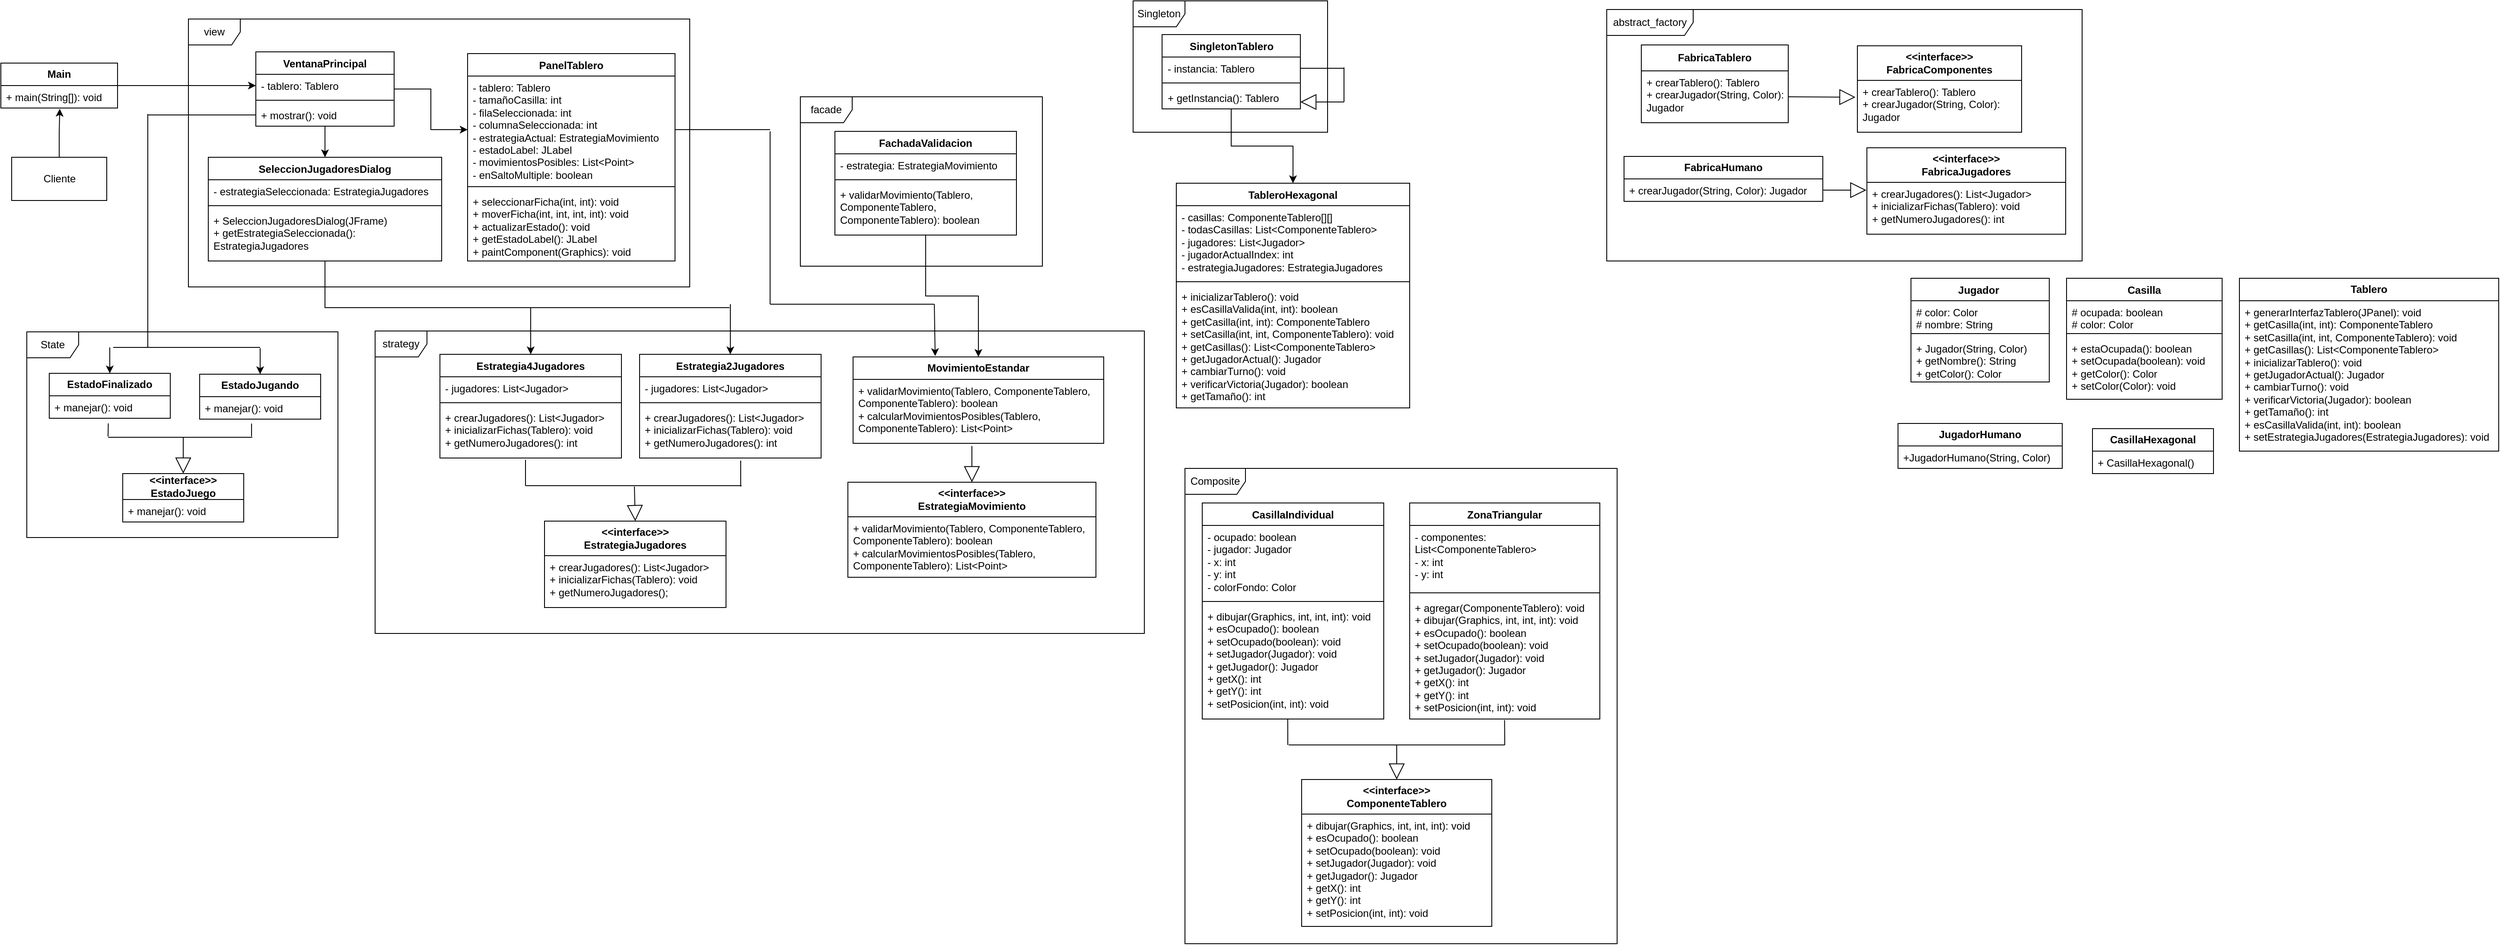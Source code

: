 <mxfile version="27.1.0">
  <diagram id="C5RBs43oDa-KdzZeNtuy" name="Page-1">
    <mxGraphModel dx="1921" dy="830" grid="1" gridSize="10" guides="1" tooltips="1" connect="1" arrows="1" fold="1" page="1" pageScale="1" pageWidth="827" pageHeight="1169" math="0" shadow="0">
      <root>
        <mxCell id="WIyWlLk6GJQsqaUBKTNV-0" />
        <mxCell id="WIyWlLk6GJQsqaUBKTNV-1" parent="WIyWlLk6GJQsqaUBKTNV-0" />
        <mxCell id="kfvMcEYBfHKcjL1v_Dra-204" style="edgeStyle=orthogonalEdgeStyle;rounded=0;orthogonalLoop=1;jettySize=auto;html=1;entryX=0.5;entryY=0;entryDx=0;entryDy=0;" edge="1" parent="WIyWlLk6GJQsqaUBKTNV-1" source="kfvMcEYBfHKcjL1v_Dra-0" target="kfvMcEYBfHKcjL1v_Dra-26">
          <mxGeometry relative="1" as="geometry" />
        </mxCell>
        <mxCell id="kfvMcEYBfHKcjL1v_Dra-0" value="SingletonTablero" style="swimlane;fontStyle=1;align=center;verticalAlign=top;childLayout=stackLayout;horizontal=1;startSize=26;horizontalStack=0;resizeParent=1;resizeParentMax=0;resizeLast=0;collapsible=1;marginBottom=0;whiteSpace=wrap;html=1;" vertex="1" parent="WIyWlLk6GJQsqaUBKTNV-1">
          <mxGeometry x="1373.5" y="58" width="160" height="86" as="geometry" />
        </mxCell>
        <mxCell id="kfvMcEYBfHKcjL1v_Dra-1" value="- instancia: Tablero" style="text;strokeColor=none;fillColor=none;align=left;verticalAlign=top;spacingLeft=4;spacingRight=4;overflow=hidden;rotatable=0;points=[[0,0.5],[1,0.5]];portConstraint=eastwest;whiteSpace=wrap;html=1;" vertex="1" parent="kfvMcEYBfHKcjL1v_Dra-0">
          <mxGeometry y="26" width="160" height="26" as="geometry" />
        </mxCell>
        <mxCell id="kfvMcEYBfHKcjL1v_Dra-2" value="" style="line;strokeWidth=1;fillColor=none;align=left;verticalAlign=middle;spacingTop=-1;spacingLeft=3;spacingRight=3;rotatable=0;labelPosition=right;points=[];portConstraint=eastwest;strokeColor=inherit;" vertex="1" parent="kfvMcEYBfHKcjL1v_Dra-0">
          <mxGeometry y="52" width="160" height="8" as="geometry" />
        </mxCell>
        <mxCell id="kfvMcEYBfHKcjL1v_Dra-3" value="+ getInstancia(): Tablero" style="text;strokeColor=none;fillColor=none;align=left;verticalAlign=top;spacingLeft=4;spacingRight=4;overflow=hidden;rotatable=0;points=[[0,0.5],[1,0.5]];portConstraint=eastwest;whiteSpace=wrap;html=1;" vertex="1" parent="kfvMcEYBfHKcjL1v_Dra-0">
          <mxGeometry y="60" width="160" height="26" as="geometry" />
        </mxCell>
        <mxCell id="kfvMcEYBfHKcjL1v_Dra-4" value="&lt;div&gt;&lt;b&gt;&amp;lt;&amp;lt;interface&amp;gt;&amp;gt;&lt;/b&gt;&lt;/div&gt;&lt;div&gt;&lt;b&gt;FabricaComponentes&lt;/b&gt;&lt;/div&gt;" style="swimlane;fontStyle=0;childLayout=stackLayout;horizontal=1;startSize=40;fillColor=none;horizontalStack=0;resizeParent=1;resizeParentMax=0;resizeLast=0;collapsible=1;marginBottom=0;whiteSpace=wrap;html=1;" vertex="1" parent="WIyWlLk6GJQsqaUBKTNV-1">
          <mxGeometry x="2178" y="71" width="190" height="100" as="geometry" />
        </mxCell>
        <mxCell id="kfvMcEYBfHKcjL1v_Dra-5" value="&lt;div&gt;+ crearTablero(): Tablero&lt;/div&gt;&lt;div&gt;+ crearJugador(String, Color): Jugador&lt;/div&gt;" style="text;strokeColor=none;fillColor=none;align=left;verticalAlign=top;spacingLeft=4;spacingRight=4;overflow=hidden;rotatable=0;points=[[0,0.5],[1,0.5]];portConstraint=eastwest;whiteSpace=wrap;html=1;" vertex="1" parent="kfvMcEYBfHKcjL1v_Dra-4">
          <mxGeometry y="40" width="190" height="60" as="geometry" />
        </mxCell>
        <mxCell id="kfvMcEYBfHKcjL1v_Dra-8" value="&lt;b&gt;FabricaTablero&lt;/b&gt;" style="swimlane;fontStyle=0;childLayout=stackLayout;horizontal=1;startSize=30;fillColor=none;horizontalStack=0;resizeParent=1;resizeParentMax=0;resizeLast=0;collapsible=1;marginBottom=0;whiteSpace=wrap;html=1;" vertex="1" parent="WIyWlLk6GJQsqaUBKTNV-1">
          <mxGeometry x="1928" y="70" width="170" height="90" as="geometry" />
        </mxCell>
        <mxCell id="kfvMcEYBfHKcjL1v_Dra-9" value="&lt;div&gt;+ crearTablero(): Tablero&lt;/div&gt;&lt;div&gt;+ crearJugador(String, Color): Jugador&lt;/div&gt;" style="text;strokeColor=none;fillColor=none;align=left;verticalAlign=top;spacingLeft=4;spacingRight=4;overflow=hidden;rotatable=0;points=[[0,0.5],[1,0.5]];portConstraint=eastwest;whiteSpace=wrap;html=1;" vertex="1" parent="kfvMcEYBfHKcjL1v_Dra-8">
          <mxGeometry y="30" width="170" height="60" as="geometry" />
        </mxCell>
        <mxCell id="kfvMcEYBfHKcjL1v_Dra-10" value="&lt;div&gt;&lt;b&gt;&amp;lt;&amp;lt;interface&amp;gt;&amp;gt;&lt;/b&gt;&lt;/div&gt;&lt;div&gt;&lt;b&gt;ComponenteTablero&lt;/b&gt;&lt;/div&gt;" style="swimlane;fontStyle=0;childLayout=stackLayout;horizontal=1;startSize=40;fillColor=none;horizontalStack=0;resizeParent=1;resizeParentMax=0;resizeLast=0;collapsible=1;marginBottom=0;whiteSpace=wrap;html=1;" vertex="1" parent="WIyWlLk6GJQsqaUBKTNV-1">
          <mxGeometry x="1535" y="920" width="220" height="170" as="geometry" />
        </mxCell>
        <mxCell id="kfvMcEYBfHKcjL1v_Dra-11" value="&lt;div&gt;+ dibujar(Graphics, int, int, int): void&lt;/div&gt;&lt;div&gt;+ esOcupado(): boolean&lt;/div&gt;&lt;div&gt;+ setOcupado(boolean): void&lt;/div&gt;&lt;div&gt;+ setJugador(Jugador): void&lt;/div&gt;&lt;div&gt;+ getJugador(): Jugador&lt;/div&gt;&lt;div&gt;+ getX(): int&lt;/div&gt;&lt;div&gt;+ getY(): int&lt;/div&gt;&lt;div&gt;+ setPosicion(int, int): void&lt;/div&gt;" style="text;strokeColor=none;fillColor=none;align=left;verticalAlign=top;spacingLeft=4;spacingRight=4;overflow=hidden;rotatable=0;points=[[0,0.5],[1,0.5]];portConstraint=eastwest;whiteSpace=wrap;html=1;" vertex="1" parent="kfvMcEYBfHKcjL1v_Dra-10">
          <mxGeometry y="40" width="220" height="130" as="geometry" />
        </mxCell>
        <mxCell id="kfvMcEYBfHKcjL1v_Dra-14" value="CasillaIndividual" style="swimlane;fontStyle=1;align=center;verticalAlign=top;childLayout=stackLayout;horizontal=1;startSize=26;horizontalStack=0;resizeParent=1;resizeParentMax=0;resizeLast=0;collapsible=1;marginBottom=0;whiteSpace=wrap;html=1;" vertex="1" parent="WIyWlLk6GJQsqaUBKTNV-1">
          <mxGeometry x="1420" y="600" width="210" height="250" as="geometry" />
        </mxCell>
        <mxCell id="kfvMcEYBfHKcjL1v_Dra-15" value="&lt;div&gt;- ocupado: boolean&lt;/div&gt;&lt;div&gt;- jugador: Jugador&lt;/div&gt;&lt;div&gt;- x: int&lt;/div&gt;&lt;div&gt;- y: int&lt;/div&gt;&lt;div&gt;- colorFondo: Color&lt;/div&gt;" style="text;strokeColor=none;fillColor=none;align=left;verticalAlign=top;spacingLeft=4;spacingRight=4;overflow=hidden;rotatable=0;points=[[0,0.5],[1,0.5]];portConstraint=eastwest;whiteSpace=wrap;html=1;" vertex="1" parent="kfvMcEYBfHKcjL1v_Dra-14">
          <mxGeometry y="26" width="210" height="84" as="geometry" />
        </mxCell>
        <mxCell id="kfvMcEYBfHKcjL1v_Dra-16" value="" style="line;strokeWidth=1;fillColor=none;align=left;verticalAlign=middle;spacingTop=-1;spacingLeft=3;spacingRight=3;rotatable=0;labelPosition=right;points=[];portConstraint=eastwest;strokeColor=inherit;" vertex="1" parent="kfvMcEYBfHKcjL1v_Dra-14">
          <mxGeometry y="110" width="210" height="8" as="geometry" />
        </mxCell>
        <mxCell id="kfvMcEYBfHKcjL1v_Dra-17" value="&lt;div&gt;+ dibujar(Graphics, int, int, int): void&lt;/div&gt;&lt;div&gt;+ esOcupado(): boolean&lt;/div&gt;&lt;div&gt;+ setOcupado(boolean): void&lt;/div&gt;&lt;div&gt;+ setJugador(Jugador): void&lt;/div&gt;&lt;div&gt;+ getJugador(): Jugador&lt;/div&gt;&lt;div&gt;+ getX(): int&lt;/div&gt;&lt;div&gt;+ getY(): int&lt;/div&gt;&lt;div&gt;+ setPosicion(int, int): void&lt;/div&gt;" style="text;strokeColor=none;fillColor=none;align=left;verticalAlign=top;spacingLeft=4;spacingRight=4;overflow=hidden;rotatable=0;points=[[0,0.5],[1,0.5]];portConstraint=eastwest;whiteSpace=wrap;html=1;" vertex="1" parent="kfvMcEYBfHKcjL1v_Dra-14">
          <mxGeometry y="118" width="210" height="132" as="geometry" />
        </mxCell>
        <mxCell id="kfvMcEYBfHKcjL1v_Dra-161" style="edgeStyle=orthogonalEdgeStyle;rounded=0;orthogonalLoop=1;jettySize=auto;html=1;entryX=0.5;entryY=0;entryDx=0;entryDy=0;" edge="1" parent="WIyWlLk6GJQsqaUBKTNV-1" source="kfvMcEYBfHKcjL1v_Dra-18" target="kfvMcEYBfHKcjL1v_Dra-22">
          <mxGeometry relative="1" as="geometry" />
        </mxCell>
        <mxCell id="kfvMcEYBfHKcjL1v_Dra-18" value="FachadaValidacion" style="swimlane;fontStyle=1;align=center;verticalAlign=top;childLayout=stackLayout;horizontal=1;startSize=26;horizontalStack=0;resizeParent=1;resizeParentMax=0;resizeLast=0;collapsible=1;marginBottom=0;whiteSpace=wrap;html=1;" vertex="1" parent="WIyWlLk6GJQsqaUBKTNV-1">
          <mxGeometry x="995" y="170" width="210" height="120" as="geometry" />
        </mxCell>
        <mxCell id="kfvMcEYBfHKcjL1v_Dra-19" value="- estrategia: EstrategiaMovimiento" style="text;strokeColor=none;fillColor=none;align=left;verticalAlign=top;spacingLeft=4;spacingRight=4;overflow=hidden;rotatable=0;points=[[0,0.5],[1,0.5]];portConstraint=eastwest;whiteSpace=wrap;html=1;" vertex="1" parent="kfvMcEYBfHKcjL1v_Dra-18">
          <mxGeometry y="26" width="210" height="26" as="geometry" />
        </mxCell>
        <mxCell id="kfvMcEYBfHKcjL1v_Dra-20" value="" style="line;strokeWidth=1;fillColor=none;align=left;verticalAlign=middle;spacingTop=-1;spacingLeft=3;spacingRight=3;rotatable=0;labelPosition=right;points=[];portConstraint=eastwest;strokeColor=inherit;" vertex="1" parent="kfvMcEYBfHKcjL1v_Dra-18">
          <mxGeometry y="52" width="210" height="8" as="geometry" />
        </mxCell>
        <mxCell id="kfvMcEYBfHKcjL1v_Dra-21" value="+ validarMovimiento(Tablero, ComponenteTablero, ComponenteTablero): boolean" style="text;strokeColor=none;fillColor=none;align=left;verticalAlign=top;spacingLeft=4;spacingRight=4;overflow=hidden;rotatable=0;points=[[0,0.5],[1,0.5]];portConstraint=eastwest;whiteSpace=wrap;html=1;" vertex="1" parent="kfvMcEYBfHKcjL1v_Dra-18">
          <mxGeometry y="60" width="210" height="60" as="geometry" />
        </mxCell>
        <mxCell id="kfvMcEYBfHKcjL1v_Dra-22" value="&lt;b&gt;MovimientoEstandar&lt;/b&gt;" style="swimlane;fontStyle=0;childLayout=stackLayout;horizontal=1;startSize=26;fillColor=none;horizontalStack=0;resizeParent=1;resizeParentMax=0;resizeLast=0;collapsible=1;marginBottom=0;whiteSpace=wrap;html=1;" vertex="1" parent="WIyWlLk6GJQsqaUBKTNV-1">
          <mxGeometry x="1016" y="431" width="290" height="100" as="geometry" />
        </mxCell>
        <mxCell id="kfvMcEYBfHKcjL1v_Dra-23" value="&lt;div&gt;+ validarMovimiento(Tablero, ComponenteTablero, ComponenteTablero): boolean&lt;/div&gt;&lt;div&gt;+ calcularMovimientosPosibles(Tablero, ComponenteTablero): List&amp;lt;Point&amp;gt;&lt;/div&gt;" style="text;strokeColor=none;fillColor=none;align=left;verticalAlign=top;spacingLeft=4;spacingRight=4;overflow=hidden;rotatable=0;points=[[0,0.5],[1,0.5]];portConstraint=eastwest;whiteSpace=wrap;html=1;" vertex="1" parent="kfvMcEYBfHKcjL1v_Dra-22">
          <mxGeometry y="26" width="290" height="74" as="geometry" />
        </mxCell>
        <mxCell id="kfvMcEYBfHKcjL1v_Dra-26" value="TableroHexagonal" style="swimlane;fontStyle=1;align=center;verticalAlign=top;childLayout=stackLayout;horizontal=1;startSize=26;horizontalStack=0;resizeParent=1;resizeParentMax=0;resizeLast=0;collapsible=1;marginBottom=0;whiteSpace=wrap;html=1;" vertex="1" parent="WIyWlLk6GJQsqaUBKTNV-1">
          <mxGeometry x="1390" y="230" width="270" height="260" as="geometry" />
        </mxCell>
        <mxCell id="kfvMcEYBfHKcjL1v_Dra-27" value="&lt;div&gt;- casillas: ComponenteTablero[][]&lt;/div&gt;&lt;div&gt;- todasCasillas: List&amp;lt;ComponenteTablero&amp;gt;&lt;/div&gt;&lt;div&gt;- jugadores: List&amp;lt;Jugador&amp;gt;&lt;/div&gt;&lt;div&gt;- jugadorActualIndex: int&lt;/div&gt;&lt;div&gt;- estrategiaJugadores: EstrategiaJugadores&lt;/div&gt;" style="text;strokeColor=none;fillColor=none;align=left;verticalAlign=top;spacingLeft=4;spacingRight=4;overflow=hidden;rotatable=0;points=[[0,0.5],[1,0.5]];portConstraint=eastwest;whiteSpace=wrap;html=1;" vertex="1" parent="kfvMcEYBfHKcjL1v_Dra-26">
          <mxGeometry y="26" width="270" height="84" as="geometry" />
        </mxCell>
        <mxCell id="kfvMcEYBfHKcjL1v_Dra-28" value="" style="line;strokeWidth=1;fillColor=none;align=left;verticalAlign=middle;spacingTop=-1;spacingLeft=3;spacingRight=3;rotatable=0;labelPosition=right;points=[];portConstraint=eastwest;strokeColor=inherit;" vertex="1" parent="kfvMcEYBfHKcjL1v_Dra-26">
          <mxGeometry y="110" width="270" height="8" as="geometry" />
        </mxCell>
        <mxCell id="kfvMcEYBfHKcjL1v_Dra-29" value="&lt;div&gt;+ inicializarTablero(): void&lt;/div&gt;&lt;div&gt;+ esCasillaValida(int, int): boolean&lt;/div&gt;&lt;div&gt;+ getCasilla(int, int): ComponenteTablero&lt;/div&gt;&lt;div&gt;+ setCasilla(int, int, ComponenteTablero): void&lt;/div&gt;&lt;div&gt;+ getCasillas(): List&amp;lt;ComponenteTablero&amp;gt;&lt;/div&gt;&lt;div&gt;+ getJugadorActual(): Jugador&lt;/div&gt;&lt;div&gt;+ cambiarTurno(): void&lt;/div&gt;&lt;div&gt;+ verificarVictoria(Jugador): boolean&lt;/div&gt;&lt;div&gt;+ getTamaño(): int&lt;/div&gt;" style="text;strokeColor=none;fillColor=none;align=left;verticalAlign=top;spacingLeft=4;spacingRight=4;overflow=hidden;rotatable=0;points=[[0,0.5],[1,0.5]];portConstraint=eastwest;whiteSpace=wrap;html=1;" vertex="1" parent="kfvMcEYBfHKcjL1v_Dra-26">
          <mxGeometry y="118" width="270" height="142" as="geometry" />
        </mxCell>
        <mxCell id="kfvMcEYBfHKcjL1v_Dra-34" value="PanelTablero" style="swimlane;fontStyle=1;align=center;verticalAlign=top;childLayout=stackLayout;horizontal=1;startSize=26;horizontalStack=0;resizeParent=1;resizeParentMax=0;resizeLast=0;collapsible=1;marginBottom=0;whiteSpace=wrap;html=1;" vertex="1" parent="WIyWlLk6GJQsqaUBKTNV-1">
          <mxGeometry x="570" y="80" width="240" height="240" as="geometry" />
        </mxCell>
        <mxCell id="kfvMcEYBfHKcjL1v_Dra-35" value="&lt;div&gt;- tablero: Tablero&lt;/div&gt;&lt;div&gt;- tamañoCasilla: int&lt;/div&gt;&lt;div&gt;- filaSeleccionada: int&lt;/div&gt;&lt;div&gt;- columnaSeleccionada: int&lt;/div&gt;&lt;div&gt;- estrategiaActual: EstrategiaMovimiento&lt;/div&gt;&lt;div&gt;- estadoLabel: JLabel&lt;/div&gt;&lt;div&gt;- movimientosPosibles: List&amp;lt;Point&amp;gt;&lt;/div&gt;&lt;div&gt;- enSaltoMultiple: boolean&lt;/div&gt;" style="text;strokeColor=none;fillColor=none;align=left;verticalAlign=top;spacingLeft=4;spacingRight=4;overflow=hidden;rotatable=0;points=[[0,0.5],[1,0.5]];portConstraint=eastwest;whiteSpace=wrap;html=1;" vertex="1" parent="kfvMcEYBfHKcjL1v_Dra-34">
          <mxGeometry y="26" width="240" height="124" as="geometry" />
        </mxCell>
        <mxCell id="kfvMcEYBfHKcjL1v_Dra-36" value="" style="line;strokeWidth=1;fillColor=none;align=left;verticalAlign=middle;spacingTop=-1;spacingLeft=3;spacingRight=3;rotatable=0;labelPosition=right;points=[];portConstraint=eastwest;strokeColor=inherit;" vertex="1" parent="kfvMcEYBfHKcjL1v_Dra-34">
          <mxGeometry y="150" width="240" height="8" as="geometry" />
        </mxCell>
        <mxCell id="kfvMcEYBfHKcjL1v_Dra-37" value="&lt;div&gt;+ seleccionarFicha(int, int): void&lt;/div&gt;&lt;div&gt;+ moverFicha(int, int, int, int): void&lt;/div&gt;&lt;div&gt;+ actualizarEstado(): void&lt;/div&gt;&lt;div&gt;+ getEstadoLabel(): JLabel&lt;/div&gt;&lt;div&gt;+ paintComponent(Graphics): void&lt;/div&gt;" style="text;strokeColor=none;fillColor=none;align=left;verticalAlign=top;spacingLeft=4;spacingRight=4;overflow=hidden;rotatable=0;points=[[0,0.5],[1,0.5]];portConstraint=eastwest;whiteSpace=wrap;html=1;" vertex="1" parent="kfvMcEYBfHKcjL1v_Dra-34">
          <mxGeometry y="158" width="240" height="82" as="geometry" />
        </mxCell>
        <mxCell id="kfvMcEYBfHKcjL1v_Dra-145" style="edgeStyle=orthogonalEdgeStyle;rounded=0;orthogonalLoop=1;jettySize=auto;html=1;entryX=0.5;entryY=0;entryDx=0;entryDy=0;" edge="1" parent="WIyWlLk6GJQsqaUBKTNV-1" source="kfvMcEYBfHKcjL1v_Dra-38" target="kfvMcEYBfHKcjL1v_Dra-120">
          <mxGeometry relative="1" as="geometry" />
        </mxCell>
        <mxCell id="kfvMcEYBfHKcjL1v_Dra-181" style="edgeStyle=orthogonalEdgeStyle;rounded=0;orthogonalLoop=1;jettySize=auto;html=1;" edge="1" parent="WIyWlLk6GJQsqaUBKTNV-1" source="kfvMcEYBfHKcjL1v_Dra-38" target="kfvMcEYBfHKcjL1v_Dra-35">
          <mxGeometry relative="1" as="geometry" />
        </mxCell>
        <mxCell id="kfvMcEYBfHKcjL1v_Dra-38" value="VentanaPrincipal" style="swimlane;fontStyle=1;align=center;verticalAlign=top;childLayout=stackLayout;horizontal=1;startSize=26;horizontalStack=0;resizeParent=1;resizeParentMax=0;resizeLast=0;collapsible=1;marginBottom=0;whiteSpace=wrap;html=1;" vertex="1" parent="WIyWlLk6GJQsqaUBKTNV-1">
          <mxGeometry x="325" y="78" width="160" height="86" as="geometry" />
        </mxCell>
        <mxCell id="kfvMcEYBfHKcjL1v_Dra-39" value="- tablero: Tablero" style="text;strokeColor=none;fillColor=none;align=left;verticalAlign=top;spacingLeft=4;spacingRight=4;overflow=hidden;rotatable=0;points=[[0,0.5],[1,0.5]];portConstraint=eastwest;whiteSpace=wrap;html=1;" vertex="1" parent="kfvMcEYBfHKcjL1v_Dra-38">
          <mxGeometry y="26" width="160" height="26" as="geometry" />
        </mxCell>
        <mxCell id="kfvMcEYBfHKcjL1v_Dra-40" value="" style="line;strokeWidth=1;fillColor=none;align=left;verticalAlign=middle;spacingTop=-1;spacingLeft=3;spacingRight=3;rotatable=0;labelPosition=right;points=[];portConstraint=eastwest;strokeColor=inherit;" vertex="1" parent="kfvMcEYBfHKcjL1v_Dra-38">
          <mxGeometry y="52" width="160" height="8" as="geometry" />
        </mxCell>
        <mxCell id="kfvMcEYBfHKcjL1v_Dra-41" value="+ mostrar(): void" style="text;strokeColor=none;fillColor=none;align=left;verticalAlign=top;spacingLeft=4;spacingRight=4;overflow=hidden;rotatable=0;points=[[0,0.5],[1,0.5]];portConstraint=eastwest;whiteSpace=wrap;html=1;" vertex="1" parent="kfvMcEYBfHKcjL1v_Dra-38">
          <mxGeometry y="60" width="160" height="26" as="geometry" />
        </mxCell>
        <mxCell id="kfvMcEYBfHKcjL1v_Dra-42" value="Estrategia2Jugadores" style="swimlane;fontStyle=1;align=center;verticalAlign=top;childLayout=stackLayout;horizontal=1;startSize=26;horizontalStack=0;resizeParent=1;resizeParentMax=0;resizeLast=0;collapsible=1;marginBottom=0;whiteSpace=wrap;html=1;" vertex="1" parent="WIyWlLk6GJQsqaUBKTNV-1">
          <mxGeometry x="769" y="428" width="210" height="120" as="geometry" />
        </mxCell>
        <mxCell id="kfvMcEYBfHKcjL1v_Dra-43" value="- jugadores: List&amp;lt;Jugador&amp;gt;" style="text;strokeColor=none;fillColor=none;align=left;verticalAlign=top;spacingLeft=4;spacingRight=4;overflow=hidden;rotatable=0;points=[[0,0.5],[1,0.5]];portConstraint=eastwest;whiteSpace=wrap;html=1;" vertex="1" parent="kfvMcEYBfHKcjL1v_Dra-42">
          <mxGeometry y="26" width="210" height="26" as="geometry" />
        </mxCell>
        <mxCell id="kfvMcEYBfHKcjL1v_Dra-44" value="" style="line;strokeWidth=1;fillColor=none;align=left;verticalAlign=middle;spacingTop=-1;spacingLeft=3;spacingRight=3;rotatable=0;labelPosition=right;points=[];portConstraint=eastwest;strokeColor=inherit;" vertex="1" parent="kfvMcEYBfHKcjL1v_Dra-42">
          <mxGeometry y="52" width="210" height="8" as="geometry" />
        </mxCell>
        <mxCell id="kfvMcEYBfHKcjL1v_Dra-45" value="&lt;div&gt;+ crearJugadores(): List&amp;lt;Jugador&amp;gt;&lt;/div&gt;&lt;div&gt;+ inicializarFichas(Tablero): void&lt;/div&gt;&lt;div&gt;+ getNumeroJugadores(): int&lt;/div&gt;" style="text;strokeColor=none;fillColor=none;align=left;verticalAlign=top;spacingLeft=4;spacingRight=4;overflow=hidden;rotatable=0;points=[[0,0.5],[1,0.5]];portConstraint=eastwest;whiteSpace=wrap;html=1;" vertex="1" parent="kfvMcEYBfHKcjL1v_Dra-42">
          <mxGeometry y="60" width="210" height="60" as="geometry" />
        </mxCell>
        <mxCell id="kfvMcEYBfHKcjL1v_Dra-46" value="&lt;b&gt;EstadoJugando&lt;/b&gt;" style="swimlane;fontStyle=0;childLayout=stackLayout;horizontal=1;startSize=26;fillColor=none;horizontalStack=0;resizeParent=1;resizeParentMax=0;resizeLast=0;collapsible=1;marginBottom=0;whiteSpace=wrap;html=1;" vertex="1" parent="WIyWlLk6GJQsqaUBKTNV-1">
          <mxGeometry x="260" y="451" width="140" height="52" as="geometry" />
        </mxCell>
        <mxCell id="kfvMcEYBfHKcjL1v_Dra-47" value="+ manejar(): void" style="text;strokeColor=none;fillColor=none;align=left;verticalAlign=top;spacingLeft=4;spacingRight=4;overflow=hidden;rotatable=0;points=[[0,0.5],[1,0.5]];portConstraint=eastwest;whiteSpace=wrap;html=1;" vertex="1" parent="kfvMcEYBfHKcjL1v_Dra-46">
          <mxGeometry y="26" width="140" height="26" as="geometry" />
        </mxCell>
        <mxCell id="kfvMcEYBfHKcjL1v_Dra-144" style="edgeStyle=orthogonalEdgeStyle;rounded=0;orthogonalLoop=1;jettySize=auto;html=1;entryX=0;entryY=0.5;entryDx=0;entryDy=0;" edge="1" parent="WIyWlLk6GJQsqaUBKTNV-1" source="kfvMcEYBfHKcjL1v_Dra-50" target="kfvMcEYBfHKcjL1v_Dra-39">
          <mxGeometry relative="1" as="geometry" />
        </mxCell>
        <mxCell id="kfvMcEYBfHKcjL1v_Dra-50" value="&lt;b&gt;Main&lt;/b&gt;" style="swimlane;fontStyle=0;childLayout=stackLayout;horizontal=1;startSize=26;fillColor=none;horizontalStack=0;resizeParent=1;resizeParentMax=0;resizeLast=0;collapsible=1;marginBottom=0;whiteSpace=wrap;html=1;" vertex="1" parent="WIyWlLk6GJQsqaUBKTNV-1">
          <mxGeometry x="30" y="91" width="135" height="52" as="geometry" />
        </mxCell>
        <mxCell id="kfvMcEYBfHKcjL1v_Dra-51" value="+ main(String[]): void" style="text;strokeColor=none;fillColor=none;align=left;verticalAlign=top;spacingLeft=4;spacingRight=4;overflow=hidden;rotatable=0;points=[[0,0.5],[1,0.5]];portConstraint=eastwest;whiteSpace=wrap;html=1;" vertex="1" parent="kfvMcEYBfHKcjL1v_Dra-50">
          <mxGeometry y="26" width="135" height="26" as="geometry" />
        </mxCell>
        <mxCell id="kfvMcEYBfHKcjL1v_Dra-54" value="ZonaTriangular" style="swimlane;fontStyle=1;align=center;verticalAlign=top;childLayout=stackLayout;horizontal=1;startSize=26;horizontalStack=0;resizeParent=1;resizeParentMax=0;resizeLast=0;collapsible=1;marginBottom=0;whiteSpace=wrap;html=1;" vertex="1" parent="WIyWlLk6GJQsqaUBKTNV-1">
          <mxGeometry x="1660" y="600" width="220" height="250" as="geometry" />
        </mxCell>
        <mxCell id="kfvMcEYBfHKcjL1v_Dra-55" value="&lt;div&gt;- componentes: List&amp;lt;ComponenteTablero&amp;gt;&lt;/div&gt;&lt;div&gt;- x: int&lt;/div&gt;&lt;div&gt;- y: int&lt;/div&gt;" style="text;strokeColor=none;fillColor=none;align=left;verticalAlign=top;spacingLeft=4;spacingRight=4;overflow=hidden;rotatable=0;points=[[0,0.5],[1,0.5]];portConstraint=eastwest;whiteSpace=wrap;html=1;" vertex="1" parent="kfvMcEYBfHKcjL1v_Dra-54">
          <mxGeometry y="26" width="220" height="74" as="geometry" />
        </mxCell>
        <mxCell id="kfvMcEYBfHKcjL1v_Dra-56" value="" style="line;strokeWidth=1;fillColor=none;align=left;verticalAlign=middle;spacingTop=-1;spacingLeft=3;spacingRight=3;rotatable=0;labelPosition=right;points=[];portConstraint=eastwest;strokeColor=inherit;" vertex="1" parent="kfvMcEYBfHKcjL1v_Dra-54">
          <mxGeometry y="100" width="220" height="8" as="geometry" />
        </mxCell>
        <mxCell id="kfvMcEYBfHKcjL1v_Dra-57" value="&lt;div&gt;+ agregar(ComponenteTablero): void&lt;/div&gt;&lt;div&gt;+ dibujar(Graphics, int, int, int): void&lt;/div&gt;&lt;div&gt;+ esOcupado(): boolean&lt;/div&gt;&lt;div&gt;+ setOcupado(boolean): void&lt;/div&gt;&lt;div&gt;+ setJugador(Jugador): void&lt;/div&gt;&lt;div&gt;+ getJugador(): Jugador&lt;/div&gt;&lt;div&gt;+ getX(): int&lt;/div&gt;&lt;div&gt;+ getY(): int&lt;/div&gt;&lt;div&gt;+ setPosicion(int, int): void&lt;/div&gt;" style="text;strokeColor=none;fillColor=none;align=left;verticalAlign=top;spacingLeft=4;spacingRight=4;overflow=hidden;rotatable=0;points=[[0,0.5],[1,0.5]];portConstraint=eastwest;whiteSpace=wrap;html=1;" vertex="1" parent="kfvMcEYBfHKcjL1v_Dra-54">
          <mxGeometry y="108" width="220" height="142" as="geometry" />
        </mxCell>
        <mxCell id="kfvMcEYBfHKcjL1v_Dra-58" value="&lt;b&gt;JugadorHumano&lt;/b&gt;" style="swimlane;fontStyle=0;childLayout=stackLayout;horizontal=1;startSize=26;fillColor=none;horizontalStack=0;resizeParent=1;resizeParentMax=0;resizeLast=0;collapsible=1;marginBottom=0;whiteSpace=wrap;html=1;" vertex="1" parent="WIyWlLk6GJQsqaUBKTNV-1">
          <mxGeometry x="2225" y="508" width="190" height="52" as="geometry" />
        </mxCell>
        <mxCell id="kfvMcEYBfHKcjL1v_Dra-59" value="+JugadorHumano(String, Color)" style="text;strokeColor=none;fillColor=none;align=left;verticalAlign=top;spacingLeft=4;spacingRight=4;overflow=hidden;rotatable=0;points=[[0,0.5],[1,0.5]];portConstraint=eastwest;whiteSpace=wrap;html=1;" vertex="1" parent="kfvMcEYBfHKcjL1v_Dra-58">
          <mxGeometry y="26" width="190" height="26" as="geometry" />
        </mxCell>
        <mxCell id="kfvMcEYBfHKcjL1v_Dra-62" value="&lt;b&gt;Tablero&lt;/b&gt;" style="swimlane;fontStyle=0;childLayout=stackLayout;horizontal=1;startSize=26;fillColor=none;horizontalStack=0;resizeParent=1;resizeParentMax=0;resizeLast=0;collapsible=1;marginBottom=0;whiteSpace=wrap;html=1;" vertex="1" parent="WIyWlLk6GJQsqaUBKTNV-1">
          <mxGeometry x="2620" y="340" width="300" height="200" as="geometry" />
        </mxCell>
        <mxCell id="kfvMcEYBfHKcjL1v_Dra-63" value="&lt;div&gt;+ generarInterfazTablero(JPanel): void&lt;/div&gt;&lt;div&gt;+ getCasilla(int, int): ComponenteTablero&lt;/div&gt;&lt;div&gt;+ setCasilla(int, int, ComponenteTablero): void&lt;/div&gt;&lt;div&gt;+ getCasillas(): List&amp;lt;ComponenteTablero&amp;gt;&lt;/div&gt;&lt;div&gt;+ inicializarTablero(): void&lt;/div&gt;&lt;div&gt;+ getJugadorActual(): Jugador&lt;/div&gt;&lt;div&gt;+ cambiarTurno(): void&lt;/div&gt;&lt;div&gt;+ verificarVictoria(Jugador): boolean&lt;/div&gt;&lt;div&gt;+ getTamaño(): int&lt;/div&gt;&lt;div&gt;+ esCasillaValida(int, int): boolean&lt;/div&gt;&lt;div&gt;+ setEstrategiaJugadores(EstrategiaJugadores): void&lt;/div&gt;" style="text;strokeColor=none;fillColor=none;align=left;verticalAlign=top;spacingLeft=4;spacingRight=4;overflow=hidden;rotatable=0;points=[[0,0.5],[1,0.5]];portConstraint=eastwest;whiteSpace=wrap;html=1;" vertex="1" parent="kfvMcEYBfHKcjL1v_Dra-62">
          <mxGeometry y="26" width="300" height="174" as="geometry" />
        </mxCell>
        <mxCell id="kfvMcEYBfHKcjL1v_Dra-66" value="&lt;div&gt;&lt;b&gt;&amp;lt;&amp;lt;interface&amp;gt;&amp;gt;&lt;/b&gt;&lt;/div&gt;&lt;div&gt;&lt;b&gt;FabricaJugadores&lt;/b&gt;&lt;/div&gt;" style="swimlane;fontStyle=0;childLayout=stackLayout;horizontal=1;startSize=40;fillColor=none;horizontalStack=0;resizeParent=1;resizeParentMax=0;resizeLast=0;collapsible=1;marginBottom=0;whiteSpace=wrap;html=1;" vertex="1" parent="WIyWlLk6GJQsqaUBKTNV-1">
          <mxGeometry x="2189" y="189" width="230" height="100" as="geometry" />
        </mxCell>
        <mxCell id="kfvMcEYBfHKcjL1v_Dra-67" value="&lt;div&gt;+ crearJugadores(): List&amp;lt;Jugador&amp;gt;&lt;/div&gt;&lt;div&gt;+ inicializarFichas(Tablero): void&lt;/div&gt;&lt;div&gt;+ getNumeroJugadores(): int&lt;/div&gt;" style="text;strokeColor=none;fillColor=none;align=left;verticalAlign=top;spacingLeft=4;spacingRight=4;overflow=hidden;rotatable=0;points=[[0,0.5],[1,0.5]];portConstraint=eastwest;whiteSpace=wrap;html=1;" vertex="1" parent="kfvMcEYBfHKcjL1v_Dra-66">
          <mxGeometry y="40" width="230" height="60" as="geometry" />
        </mxCell>
        <mxCell id="kfvMcEYBfHKcjL1v_Dra-70" value="&lt;b&gt;FabricaHumano&lt;/b&gt;" style="swimlane;fontStyle=0;childLayout=stackLayout;horizontal=1;startSize=26;fillColor=none;horizontalStack=0;resizeParent=1;resizeParentMax=0;resizeLast=0;collapsible=1;marginBottom=0;whiteSpace=wrap;html=1;" vertex="1" parent="WIyWlLk6GJQsqaUBKTNV-1">
          <mxGeometry x="1908" y="199" width="230" height="52" as="geometry" />
        </mxCell>
        <mxCell id="kfvMcEYBfHKcjL1v_Dra-71" value="+ crearJugador(String, Color): Jugador" style="text;strokeColor=none;fillColor=none;align=left;verticalAlign=top;spacingLeft=4;spacingRight=4;overflow=hidden;rotatable=0;points=[[0,0.5],[1,0.5]];portConstraint=eastwest;whiteSpace=wrap;html=1;" vertex="1" parent="kfvMcEYBfHKcjL1v_Dra-70">
          <mxGeometry y="26" width="230" height="26" as="geometry" />
        </mxCell>
        <mxCell id="kfvMcEYBfHKcjL1v_Dra-79" value="Jugador&amp;nbsp;" style="swimlane;fontStyle=1;align=center;verticalAlign=top;childLayout=stackLayout;horizontal=1;startSize=26;horizontalStack=0;resizeParent=1;resizeParentMax=0;resizeLast=0;collapsible=1;marginBottom=0;whiteSpace=wrap;html=1;" vertex="1" parent="WIyWlLk6GJQsqaUBKTNV-1">
          <mxGeometry x="2240" y="340" width="160" height="120" as="geometry" />
        </mxCell>
        <mxCell id="kfvMcEYBfHKcjL1v_Dra-80" value="&lt;div&gt;# color: Color&lt;/div&gt;&lt;div&gt;# nombre: String&lt;/div&gt;" style="text;strokeColor=none;fillColor=none;align=left;verticalAlign=top;spacingLeft=4;spacingRight=4;overflow=hidden;rotatable=0;points=[[0,0.5],[1,0.5]];portConstraint=eastwest;whiteSpace=wrap;html=1;" vertex="1" parent="kfvMcEYBfHKcjL1v_Dra-79">
          <mxGeometry y="26" width="160" height="34" as="geometry" />
        </mxCell>
        <mxCell id="kfvMcEYBfHKcjL1v_Dra-81" value="" style="line;strokeWidth=1;fillColor=none;align=left;verticalAlign=middle;spacingTop=-1;spacingLeft=3;spacingRight=3;rotatable=0;labelPosition=right;points=[];portConstraint=eastwest;strokeColor=inherit;" vertex="1" parent="kfvMcEYBfHKcjL1v_Dra-79">
          <mxGeometry y="60" width="160" height="8" as="geometry" />
        </mxCell>
        <mxCell id="kfvMcEYBfHKcjL1v_Dra-82" value="&lt;div&gt;+ Jugador(String, Color)&lt;/div&gt;&lt;div&gt;+ getNombre(): String&lt;/div&gt;&lt;div&gt;+ getColor(): Color&lt;/div&gt;" style="text;strokeColor=none;fillColor=none;align=left;verticalAlign=top;spacingLeft=4;spacingRight=4;overflow=hidden;rotatable=0;points=[[0,0.5],[1,0.5]];portConstraint=eastwest;whiteSpace=wrap;html=1;" vertex="1" parent="kfvMcEYBfHKcjL1v_Dra-79">
          <mxGeometry y="68" width="160" height="52" as="geometry" />
        </mxCell>
        <mxCell id="kfvMcEYBfHKcjL1v_Dra-83" value="Casilla" style="swimlane;fontStyle=1;align=center;verticalAlign=top;childLayout=stackLayout;horizontal=1;startSize=26;horizontalStack=0;resizeParent=1;resizeParentMax=0;resizeLast=0;collapsible=1;marginBottom=0;whiteSpace=wrap;html=1;" vertex="1" parent="WIyWlLk6GJQsqaUBKTNV-1">
          <mxGeometry x="2420" y="340" width="180" height="140" as="geometry" />
        </mxCell>
        <mxCell id="kfvMcEYBfHKcjL1v_Dra-84" value="&lt;div&gt;# ocupada: boolean&lt;/div&gt;&lt;div&gt;# color: Color&lt;/div&gt;" style="text;strokeColor=none;fillColor=none;align=left;verticalAlign=top;spacingLeft=4;spacingRight=4;overflow=hidden;rotatable=0;points=[[0,0.5],[1,0.5]];portConstraint=eastwest;whiteSpace=wrap;html=1;" vertex="1" parent="kfvMcEYBfHKcjL1v_Dra-83">
          <mxGeometry y="26" width="180" height="34" as="geometry" />
        </mxCell>
        <mxCell id="kfvMcEYBfHKcjL1v_Dra-85" value="" style="line;strokeWidth=1;fillColor=none;align=left;verticalAlign=middle;spacingTop=-1;spacingLeft=3;spacingRight=3;rotatable=0;labelPosition=right;points=[];portConstraint=eastwest;strokeColor=inherit;" vertex="1" parent="kfvMcEYBfHKcjL1v_Dra-83">
          <mxGeometry y="60" width="180" height="8" as="geometry" />
        </mxCell>
        <mxCell id="kfvMcEYBfHKcjL1v_Dra-86" value="&lt;div&gt;+ estaOcupada(): boolean&lt;/div&gt;&lt;div&gt;+ setOcupada(boolean): void&lt;/div&gt;&lt;div&gt;+ getColor(): Color&lt;/div&gt;&lt;div&gt;+ setColor(Color): void&lt;/div&gt;" style="text;strokeColor=none;fillColor=none;align=left;verticalAlign=top;spacingLeft=4;spacingRight=4;overflow=hidden;rotatable=0;points=[[0,0.5],[1,0.5]];portConstraint=eastwest;whiteSpace=wrap;html=1;" vertex="1" parent="kfvMcEYBfHKcjL1v_Dra-83">
          <mxGeometry y="68" width="180" height="72" as="geometry" />
        </mxCell>
        <mxCell id="kfvMcEYBfHKcjL1v_Dra-87" value="&lt;b&gt;CasillaHexagonal&lt;/b&gt;" style="swimlane;fontStyle=0;childLayout=stackLayout;horizontal=1;startSize=26;fillColor=none;horizontalStack=0;resizeParent=1;resizeParentMax=0;resizeLast=0;collapsible=1;marginBottom=0;whiteSpace=wrap;html=1;" vertex="1" parent="WIyWlLk6GJQsqaUBKTNV-1">
          <mxGeometry x="2450" y="514" width="140" height="52" as="geometry" />
        </mxCell>
        <mxCell id="kfvMcEYBfHKcjL1v_Dra-88" value="+ CasillaHexagonal()" style="text;strokeColor=none;fillColor=none;align=left;verticalAlign=top;spacingLeft=4;spacingRight=4;overflow=hidden;rotatable=0;points=[[0,0.5],[1,0.5]];portConstraint=eastwest;whiteSpace=wrap;html=1;" vertex="1" parent="kfvMcEYBfHKcjL1v_Dra-87">
          <mxGeometry y="26" width="140" height="26" as="geometry" />
        </mxCell>
        <mxCell id="kfvMcEYBfHKcjL1v_Dra-91" value="&lt;b&gt;EstadoFinalizado&lt;/b&gt;" style="swimlane;fontStyle=0;childLayout=stackLayout;horizontal=1;startSize=26;fillColor=none;horizontalStack=0;resizeParent=1;resizeParentMax=0;resizeLast=0;collapsible=1;marginBottom=0;whiteSpace=wrap;html=1;" vertex="1" parent="WIyWlLk6GJQsqaUBKTNV-1">
          <mxGeometry x="86" y="450" width="140" height="52" as="geometry" />
        </mxCell>
        <mxCell id="kfvMcEYBfHKcjL1v_Dra-92" value="+ manejar(): void" style="text;strokeColor=none;fillColor=none;align=left;verticalAlign=top;spacingLeft=4;spacingRight=4;overflow=hidden;rotatable=0;points=[[0,0.5],[1,0.5]];portConstraint=eastwest;whiteSpace=wrap;html=1;" vertex="1" parent="kfvMcEYBfHKcjL1v_Dra-91">
          <mxGeometry y="26" width="140" height="26" as="geometry" />
        </mxCell>
        <mxCell id="kfvMcEYBfHKcjL1v_Dra-95" value="&lt;div&gt;&lt;b&gt;&amp;lt;&amp;lt;interface&amp;gt;&amp;gt;&lt;/b&gt;&lt;/div&gt;&lt;div&gt;&lt;b&gt;EstadoJuego&lt;/b&gt;&lt;/div&gt;" style="swimlane;fontStyle=0;childLayout=stackLayout;horizontal=1;startSize=30;fillColor=none;horizontalStack=0;resizeParent=1;resizeParentMax=0;resizeLast=0;collapsible=1;marginBottom=0;whiteSpace=wrap;html=1;" vertex="1" parent="WIyWlLk6GJQsqaUBKTNV-1">
          <mxGeometry x="171" y="566" width="140" height="56" as="geometry" />
        </mxCell>
        <mxCell id="kfvMcEYBfHKcjL1v_Dra-96" value="+ manejar(): void" style="text;strokeColor=none;fillColor=none;align=left;verticalAlign=top;spacingLeft=4;spacingRight=4;overflow=hidden;rotatable=0;points=[[0,0.5],[1,0.5]];portConstraint=eastwest;whiteSpace=wrap;html=1;" vertex="1" parent="kfvMcEYBfHKcjL1v_Dra-95">
          <mxGeometry y="30" width="140" height="26" as="geometry" />
        </mxCell>
        <mxCell id="kfvMcEYBfHKcjL1v_Dra-103" value="Estrategia4Jugadores" style="swimlane;fontStyle=1;align=center;verticalAlign=top;childLayout=stackLayout;horizontal=1;startSize=26;horizontalStack=0;resizeParent=1;resizeParentMax=0;resizeLast=0;collapsible=1;marginBottom=0;whiteSpace=wrap;html=1;" vertex="1" parent="WIyWlLk6GJQsqaUBKTNV-1">
          <mxGeometry x="538" y="428" width="210" height="120" as="geometry" />
        </mxCell>
        <mxCell id="kfvMcEYBfHKcjL1v_Dra-104" value="- jugadores: List&amp;lt;Jugador&amp;gt;" style="text;strokeColor=none;fillColor=none;align=left;verticalAlign=top;spacingLeft=4;spacingRight=4;overflow=hidden;rotatable=0;points=[[0,0.5],[1,0.5]];portConstraint=eastwest;whiteSpace=wrap;html=1;" vertex="1" parent="kfvMcEYBfHKcjL1v_Dra-103">
          <mxGeometry y="26" width="210" height="26" as="geometry" />
        </mxCell>
        <mxCell id="kfvMcEYBfHKcjL1v_Dra-105" value="" style="line;strokeWidth=1;fillColor=none;align=left;verticalAlign=middle;spacingTop=-1;spacingLeft=3;spacingRight=3;rotatable=0;labelPosition=right;points=[];portConstraint=eastwest;strokeColor=inherit;" vertex="1" parent="kfvMcEYBfHKcjL1v_Dra-103">
          <mxGeometry y="52" width="210" height="8" as="geometry" />
        </mxCell>
        <mxCell id="kfvMcEYBfHKcjL1v_Dra-106" value="&lt;div&gt;+ crearJugadores(): List&amp;lt;Jugador&amp;gt;&lt;/div&gt;&lt;div&gt;+ inicializarFichas(Tablero): void&lt;/div&gt;&lt;div&gt;+ getNumeroJugadores(): int&lt;/div&gt;" style="text;strokeColor=none;fillColor=none;align=left;verticalAlign=top;spacingLeft=4;spacingRight=4;overflow=hidden;rotatable=0;points=[[0,0.5],[1,0.5]];portConstraint=eastwest;whiteSpace=wrap;html=1;" vertex="1" parent="kfvMcEYBfHKcjL1v_Dra-103">
          <mxGeometry y="60" width="210" height="60" as="geometry" />
        </mxCell>
        <mxCell id="kfvMcEYBfHKcjL1v_Dra-107" value="&lt;div&gt;&lt;b&gt;&amp;lt;&amp;lt;interface&amp;gt;&amp;gt;&lt;/b&gt;&lt;/div&gt;&lt;div&gt;&lt;b&gt;EstrategiaMovimiento&lt;/b&gt;&lt;/div&gt;" style="swimlane;fontStyle=0;childLayout=stackLayout;horizontal=1;startSize=40;fillColor=none;horizontalStack=0;resizeParent=1;resizeParentMax=0;resizeLast=0;collapsible=1;marginBottom=0;whiteSpace=wrap;html=1;" vertex="1" parent="WIyWlLk6GJQsqaUBKTNV-1">
          <mxGeometry x="1010" y="576" width="287" height="110" as="geometry" />
        </mxCell>
        <mxCell id="kfvMcEYBfHKcjL1v_Dra-108" value="&lt;div&gt;+ validarMovimiento(Tablero, ComponenteTablero, ComponenteTablero): boolean&lt;/div&gt;&lt;div&gt;+ calcularMovimientosPosibles(Tablero, ComponenteTablero): List&amp;lt;Point&amp;gt;&lt;/div&gt;" style="text;strokeColor=none;fillColor=none;align=left;verticalAlign=top;spacingLeft=4;spacingRight=4;overflow=hidden;rotatable=0;points=[[0,0.5],[1,0.5]];portConstraint=eastwest;whiteSpace=wrap;html=1;" vertex="1" parent="kfvMcEYBfHKcjL1v_Dra-107">
          <mxGeometry y="40" width="287" height="70" as="geometry" />
        </mxCell>
        <mxCell id="kfvMcEYBfHKcjL1v_Dra-111" value="&lt;div&gt;&lt;b&gt;&amp;lt;&amp;lt;interface&amp;gt;&amp;gt;&lt;/b&gt;&lt;/div&gt;&lt;b&gt;EstrategiaJugadores&lt;/b&gt;" style="swimlane;fontStyle=0;childLayout=stackLayout;horizontal=1;startSize=40;fillColor=none;horizontalStack=0;resizeParent=1;resizeParentMax=0;resizeLast=0;collapsible=1;marginBottom=0;whiteSpace=wrap;html=1;" vertex="1" parent="WIyWlLk6GJQsqaUBKTNV-1">
          <mxGeometry x="659" y="621" width="210" height="100" as="geometry" />
        </mxCell>
        <mxCell id="kfvMcEYBfHKcjL1v_Dra-112" value="&lt;div&gt;+ crearJugadores(): List&amp;lt;Jugador&amp;gt;&lt;/div&gt;&lt;div&gt;+ inicializarFichas(Tablero): void&lt;/div&gt;&lt;div&gt;+ getNumeroJugadores();&lt;/div&gt;" style="text;strokeColor=none;fillColor=none;align=left;verticalAlign=top;spacingLeft=4;spacingRight=4;overflow=hidden;rotatable=0;points=[[0,0.5],[1,0.5]];portConstraint=eastwest;whiteSpace=wrap;html=1;" vertex="1" parent="kfvMcEYBfHKcjL1v_Dra-111">
          <mxGeometry y="40" width="210" height="60" as="geometry" />
        </mxCell>
        <mxCell id="kfvMcEYBfHKcjL1v_Dra-178" style="edgeStyle=orthogonalEdgeStyle;rounded=0;orthogonalLoop=1;jettySize=auto;html=1;" edge="1" parent="WIyWlLk6GJQsqaUBKTNV-1" source="kfvMcEYBfHKcjL1v_Dra-120" target="kfvMcEYBfHKcjL1v_Dra-103">
          <mxGeometry relative="1" as="geometry" />
        </mxCell>
        <mxCell id="kfvMcEYBfHKcjL1v_Dra-120" value="SeleccionJugadoresDialog" style="swimlane;fontStyle=1;align=center;verticalAlign=top;childLayout=stackLayout;horizontal=1;startSize=26;horizontalStack=0;resizeParent=1;resizeParentMax=0;resizeLast=0;collapsible=1;marginBottom=0;whiteSpace=wrap;html=1;" vertex="1" parent="WIyWlLk6GJQsqaUBKTNV-1">
          <mxGeometry x="270" y="200" width="270" height="120" as="geometry" />
        </mxCell>
        <mxCell id="kfvMcEYBfHKcjL1v_Dra-121" value="- estrategiaSeleccionada: EstrategiaJugadores" style="text;strokeColor=none;fillColor=none;align=left;verticalAlign=top;spacingLeft=4;spacingRight=4;overflow=hidden;rotatable=0;points=[[0,0.5],[1,0.5]];portConstraint=eastwest;whiteSpace=wrap;html=1;" vertex="1" parent="kfvMcEYBfHKcjL1v_Dra-120">
          <mxGeometry y="26" width="270" height="26" as="geometry" />
        </mxCell>
        <mxCell id="kfvMcEYBfHKcjL1v_Dra-122" value="" style="line;strokeWidth=1;fillColor=none;align=left;verticalAlign=middle;spacingTop=-1;spacingLeft=3;spacingRight=3;rotatable=0;labelPosition=right;points=[];portConstraint=eastwest;strokeColor=inherit;" vertex="1" parent="kfvMcEYBfHKcjL1v_Dra-120">
          <mxGeometry y="52" width="270" height="8" as="geometry" />
        </mxCell>
        <mxCell id="kfvMcEYBfHKcjL1v_Dra-123" value="&lt;div&gt;+ SeleccionJugadoresDialog(JFrame)&lt;/div&gt;&lt;div&gt;+ getEstrategiaSeleccionada(): EstrategiaJugadores&lt;/div&gt;" style="text;strokeColor=none;fillColor=none;align=left;verticalAlign=top;spacingLeft=4;spacingRight=4;overflow=hidden;rotatable=0;points=[[0,0.5],[1,0.5]];portConstraint=eastwest;whiteSpace=wrap;html=1;" vertex="1" parent="kfvMcEYBfHKcjL1v_Dra-120">
          <mxGeometry y="60" width="270" height="60" as="geometry" />
        </mxCell>
        <mxCell id="kfvMcEYBfHKcjL1v_Dra-125" value="view" style="shape=umlFrame;whiteSpace=wrap;html=1;pointerEvents=0;" vertex="1" parent="WIyWlLk6GJQsqaUBKTNV-1">
          <mxGeometry x="247" y="40" width="580" height="310" as="geometry" />
        </mxCell>
        <mxCell id="kfvMcEYBfHKcjL1v_Dra-126" value="Cliente" style="html=1;whiteSpace=wrap;" vertex="1" parent="WIyWlLk6GJQsqaUBKTNV-1">
          <mxGeometry x="42.5" y="200" width="110" height="50" as="geometry" />
        </mxCell>
        <mxCell id="kfvMcEYBfHKcjL1v_Dra-131" value="strategy" style="shape=umlFrame;whiteSpace=wrap;html=1;pointerEvents=0;" vertex="1" parent="WIyWlLk6GJQsqaUBKTNV-1">
          <mxGeometry x="463" y="401" width="890" height="350" as="geometry" />
        </mxCell>
        <mxCell id="kfvMcEYBfHKcjL1v_Dra-154" value="" style="endArrow=block;endSize=16;endFill=0;html=1;rounded=0;entryX=0.5;entryY=0;entryDx=0;entryDy=0;" edge="1" parent="WIyWlLk6GJQsqaUBKTNV-1" target="kfvMcEYBfHKcjL1v_Dra-111">
          <mxGeometry width="160" relative="1" as="geometry">
            <mxPoint x="763" y="581" as="sourcePoint" />
            <mxPoint x="963" y="791" as="targetPoint" />
          </mxGeometry>
        </mxCell>
        <mxCell id="kfvMcEYBfHKcjL1v_Dra-155" value="" style="endArrow=none;html=1;rounded=0;" edge="1" parent="WIyWlLk6GJQsqaUBKTNV-1">
          <mxGeometry width="50" height="50" relative="1" as="geometry">
            <mxPoint x="637" y="580" as="sourcePoint" />
            <mxPoint x="887" y="580" as="targetPoint" />
          </mxGeometry>
        </mxCell>
        <mxCell id="kfvMcEYBfHKcjL1v_Dra-156" value="" style="endArrow=none;html=1;rounded=0;" edge="1" parent="WIyWlLk6GJQsqaUBKTNV-1">
          <mxGeometry width="50" height="50" relative="1" as="geometry">
            <mxPoint x="886" y="581" as="sourcePoint" />
            <mxPoint x="886" y="551" as="targetPoint" />
          </mxGeometry>
        </mxCell>
        <mxCell id="kfvMcEYBfHKcjL1v_Dra-157" value="" style="endArrow=none;html=1;rounded=0;" edge="1" parent="WIyWlLk6GJQsqaUBKTNV-1">
          <mxGeometry width="50" height="50" relative="1" as="geometry">
            <mxPoint x="637" y="580" as="sourcePoint" />
            <mxPoint x="637" y="550" as="targetPoint" />
          </mxGeometry>
        </mxCell>
        <mxCell id="kfvMcEYBfHKcjL1v_Dra-158" value="facade" style="shape=umlFrame;whiteSpace=wrap;html=1;pointerEvents=0;" vertex="1" parent="WIyWlLk6GJQsqaUBKTNV-1">
          <mxGeometry x="955" y="130" width="280" height="196" as="geometry" />
        </mxCell>
        <mxCell id="kfvMcEYBfHKcjL1v_Dra-159" value="" style="endArrow=block;endSize=16;endFill=0;html=1;rounded=0;exitX=0.474;exitY=1.042;exitDx=0;exitDy=0;exitPerimeter=0;entryX=0.5;entryY=0;entryDx=0;entryDy=0;" edge="1" parent="WIyWlLk6GJQsqaUBKTNV-1" source="kfvMcEYBfHKcjL1v_Dra-23" target="kfvMcEYBfHKcjL1v_Dra-107">
          <mxGeometry width="160" relative="1" as="geometry">
            <mxPoint x="873" y="741" as="sourcePoint" />
            <mxPoint x="1033" y="741" as="targetPoint" />
          </mxGeometry>
        </mxCell>
        <mxCell id="kfvMcEYBfHKcjL1v_Dra-162" style="edgeStyle=orthogonalEdgeStyle;rounded=0;orthogonalLoop=1;jettySize=auto;html=1;entryX=0.505;entryY=1.035;entryDx=0;entryDy=0;entryPerimeter=0;" edge="1" parent="WIyWlLk6GJQsqaUBKTNV-1" source="kfvMcEYBfHKcjL1v_Dra-126" target="kfvMcEYBfHKcjL1v_Dra-51">
          <mxGeometry relative="1" as="geometry" />
        </mxCell>
        <mxCell id="kfvMcEYBfHKcjL1v_Dra-163" value="State" style="shape=umlFrame;whiteSpace=wrap;html=1;pointerEvents=0;" vertex="1" parent="WIyWlLk6GJQsqaUBKTNV-1">
          <mxGeometry x="60" y="402" width="360" height="238" as="geometry" />
        </mxCell>
        <mxCell id="kfvMcEYBfHKcjL1v_Dra-166" value="" style="endArrow=block;endSize=16;endFill=0;html=1;rounded=0;entryX=0.5;entryY=0;entryDx=0;entryDy=0;" edge="1" parent="WIyWlLk6GJQsqaUBKTNV-1" target="kfvMcEYBfHKcjL1v_Dra-95">
          <mxGeometry width="160" relative="1" as="geometry">
            <mxPoint x="241" y="524" as="sourcePoint" />
            <mxPoint x="496" y="624" as="targetPoint" />
          </mxGeometry>
        </mxCell>
        <mxCell id="kfvMcEYBfHKcjL1v_Dra-167" value="" style="endArrow=none;html=1;rounded=0;" edge="1" parent="WIyWlLk6GJQsqaUBKTNV-1">
          <mxGeometry width="50" height="50" relative="1" as="geometry">
            <mxPoint x="154" y="524" as="sourcePoint" />
            <mxPoint x="321" y="524" as="targetPoint" />
          </mxGeometry>
        </mxCell>
        <mxCell id="kfvMcEYBfHKcjL1v_Dra-169" value="" style="endArrow=none;html=1;rounded=0;entryX=0.429;entryY=1.196;entryDx=0;entryDy=0;entryPerimeter=0;" edge="1" parent="WIyWlLk6GJQsqaUBKTNV-1" target="kfvMcEYBfHKcjL1v_Dra-47">
          <mxGeometry width="50" height="50" relative="1" as="geometry">
            <mxPoint x="320" y="523" as="sourcePoint" />
            <mxPoint x="570" y="423" as="targetPoint" />
          </mxGeometry>
        </mxCell>
        <mxCell id="kfvMcEYBfHKcjL1v_Dra-170" value="" style="endArrow=none;html=1;rounded=0;entryX=0.488;entryY=1.228;entryDx=0;entryDy=0;entryPerimeter=0;" edge="1" parent="WIyWlLk6GJQsqaUBKTNV-1" target="kfvMcEYBfHKcjL1v_Dra-92">
          <mxGeometry width="50" height="50" relative="1" as="geometry">
            <mxPoint x="154" y="523" as="sourcePoint" />
            <mxPoint x="574" y="423" as="targetPoint" />
          </mxGeometry>
        </mxCell>
        <mxCell id="kfvMcEYBfHKcjL1v_Dra-173" value="" style="endArrow=none;html=1;rounded=0;entryX=0;entryY=0.5;entryDx=0;entryDy=0;" edge="1" parent="WIyWlLk6GJQsqaUBKTNV-1" target="kfvMcEYBfHKcjL1v_Dra-41">
          <mxGeometry width="50" height="50" relative="1" as="geometry">
            <mxPoint x="200" y="151" as="sourcePoint" />
            <mxPoint x="620" y="290" as="targetPoint" />
          </mxGeometry>
        </mxCell>
        <mxCell id="kfvMcEYBfHKcjL1v_Dra-174" value="" style="endArrow=none;html=1;rounded=0;" edge="1" parent="WIyWlLk6GJQsqaUBKTNV-1">
          <mxGeometry width="50" height="50" relative="1" as="geometry">
            <mxPoint x="200" y="420" as="sourcePoint" />
            <mxPoint x="200" y="150" as="targetPoint" />
          </mxGeometry>
        </mxCell>
        <mxCell id="kfvMcEYBfHKcjL1v_Dra-175" value="" style="endArrow=classic;html=1;rounded=0;entryX=0.5;entryY=0;entryDx=0;entryDy=0;" edge="1" parent="WIyWlLk6GJQsqaUBKTNV-1" target="kfvMcEYBfHKcjL1v_Dra-91">
          <mxGeometry width="50" height="50" relative="1" as="geometry">
            <mxPoint x="156" y="420" as="sourcePoint" />
            <mxPoint x="620" y="410" as="targetPoint" />
          </mxGeometry>
        </mxCell>
        <mxCell id="kfvMcEYBfHKcjL1v_Dra-176" value="" style="endArrow=classic;html=1;rounded=0;entryX=0.5;entryY=0;entryDx=0;entryDy=0;" edge="1" parent="WIyWlLk6GJQsqaUBKTNV-1">
          <mxGeometry width="50" height="50" relative="1" as="geometry">
            <mxPoint x="330" y="421" as="sourcePoint" />
            <mxPoint x="330" y="451" as="targetPoint" />
          </mxGeometry>
        </mxCell>
        <mxCell id="kfvMcEYBfHKcjL1v_Dra-177" value="" style="endArrow=none;html=1;rounded=0;" edge="1" parent="WIyWlLk6GJQsqaUBKTNV-1">
          <mxGeometry width="50" height="50" relative="1" as="geometry">
            <mxPoint x="330" y="420" as="sourcePoint" />
            <mxPoint x="160" y="420" as="targetPoint" />
          </mxGeometry>
        </mxCell>
        <mxCell id="kfvMcEYBfHKcjL1v_Dra-179" value="" style="endArrow=classic;html=1;rounded=0;entryX=0.5;entryY=0;entryDx=0;entryDy=0;" edge="1" parent="WIyWlLk6GJQsqaUBKTNV-1" target="kfvMcEYBfHKcjL1v_Dra-42">
          <mxGeometry width="50" height="50" relative="1" as="geometry">
            <mxPoint x="874" y="370" as="sourcePoint" />
            <mxPoint x="900" y="510" as="targetPoint" />
          </mxGeometry>
        </mxCell>
        <mxCell id="kfvMcEYBfHKcjL1v_Dra-180" value="" style="endArrow=none;html=1;rounded=0;" edge="1" parent="WIyWlLk6GJQsqaUBKTNV-1">
          <mxGeometry width="50" height="50" relative="1" as="geometry">
            <mxPoint x="643" y="374" as="sourcePoint" />
            <mxPoint x="873" y="374" as="targetPoint" />
          </mxGeometry>
        </mxCell>
        <mxCell id="kfvMcEYBfHKcjL1v_Dra-183" value="" style="endArrow=none;html=1;rounded=0;exitX=1;exitY=0.5;exitDx=0;exitDy=0;" edge="1" parent="WIyWlLk6GJQsqaUBKTNV-1" source="kfvMcEYBfHKcjL1v_Dra-35">
          <mxGeometry width="50" height="50" relative="1" as="geometry">
            <mxPoint x="1020" y="320" as="sourcePoint" />
            <mxPoint x="920" y="168" as="targetPoint" />
          </mxGeometry>
        </mxCell>
        <mxCell id="kfvMcEYBfHKcjL1v_Dra-184" value="" style="endArrow=none;html=1;rounded=0;" edge="1" parent="WIyWlLk6GJQsqaUBKTNV-1">
          <mxGeometry width="50" height="50" relative="1" as="geometry">
            <mxPoint x="920" y="370" as="sourcePoint" />
            <mxPoint x="920" y="170" as="targetPoint" />
          </mxGeometry>
        </mxCell>
        <mxCell id="kfvMcEYBfHKcjL1v_Dra-185" value="" style="endArrow=none;html=1;rounded=0;" edge="1" parent="WIyWlLk6GJQsqaUBKTNV-1">
          <mxGeometry width="50" height="50" relative="1" as="geometry">
            <mxPoint x="920" y="370" as="sourcePoint" />
            <mxPoint x="1110" y="370" as="targetPoint" />
          </mxGeometry>
        </mxCell>
        <mxCell id="kfvMcEYBfHKcjL1v_Dra-186" value="" style="endArrow=classic;html=1;rounded=0;" edge="1" parent="WIyWlLk6GJQsqaUBKTNV-1">
          <mxGeometry width="50" height="50" relative="1" as="geometry">
            <mxPoint x="1110" y="370" as="sourcePoint" />
            <mxPoint x="1111" y="430" as="targetPoint" />
          </mxGeometry>
        </mxCell>
        <mxCell id="kfvMcEYBfHKcjL1v_Dra-187" value="S&lt;span style=&quot;background-color: transparent; color: light-dark(rgb(0, 0, 0), rgb(255, 255, 255));&quot;&gt;ingleton&lt;/span&gt;" style="shape=umlFrame;whiteSpace=wrap;html=1;pointerEvents=0;" vertex="1" parent="WIyWlLk6GJQsqaUBKTNV-1">
          <mxGeometry x="1340" y="19" width="225" height="152" as="geometry" />
        </mxCell>
        <mxCell id="kfvMcEYBfHKcjL1v_Dra-188" value="abstract_factory" style="shape=umlFrame;whiteSpace=wrap;html=1;pointerEvents=0;width=100;height=30;" vertex="1" parent="WIyWlLk6GJQsqaUBKTNV-1">
          <mxGeometry x="1888" y="29" width="550" height="291" as="geometry" />
        </mxCell>
        <mxCell id="kfvMcEYBfHKcjL1v_Dra-189" value="C&lt;span style=&quot;background-color: transparent; color: light-dark(rgb(0, 0, 0), rgb(255, 255, 255));&quot;&gt;omposite&lt;/span&gt;" style="shape=umlFrame;whiteSpace=wrap;html=1;pointerEvents=0;width=70;height=30;" vertex="1" parent="WIyWlLk6GJQsqaUBKTNV-1">
          <mxGeometry x="1400" y="560" width="500" height="550" as="geometry" />
        </mxCell>
        <mxCell id="kfvMcEYBfHKcjL1v_Dra-190" value="" style="endArrow=block;endSize=16;endFill=0;html=1;rounded=0;entryX=-0.012;entryY=0.324;entryDx=0;entryDy=0;entryPerimeter=0;exitX=1;exitY=0.5;exitDx=0;exitDy=0;" edge="1" parent="WIyWlLk6GJQsqaUBKTNV-1" source="kfvMcEYBfHKcjL1v_Dra-9" target="kfvMcEYBfHKcjL1v_Dra-5">
          <mxGeometry width="160" relative="1" as="geometry">
            <mxPoint x="2143" y="-11" as="sourcePoint" />
            <mxPoint x="2303" y="-11" as="targetPoint" />
          </mxGeometry>
        </mxCell>
        <mxCell id="kfvMcEYBfHKcjL1v_Dra-191" value="" style="endArrow=block;endSize=16;endFill=0;html=1;rounded=0;entryX=-0.003;entryY=0.15;entryDx=0;entryDy=0;entryPerimeter=0;exitX=1;exitY=0.5;exitDx=0;exitDy=0;" edge="1" parent="WIyWlLk6GJQsqaUBKTNV-1" source="kfvMcEYBfHKcjL1v_Dra-71" target="kfvMcEYBfHKcjL1v_Dra-67">
          <mxGeometry width="160" relative="1" as="geometry">
            <mxPoint x="2148" y="129" as="sourcePoint" />
            <mxPoint x="2226" y="129" as="targetPoint" />
          </mxGeometry>
        </mxCell>
        <mxCell id="kfvMcEYBfHKcjL1v_Dra-194" value="" style="endArrow=block;endSize=16;endFill=0;html=1;rounded=0;entryX=0.5;entryY=0;entryDx=0;entryDy=0;" edge="1" parent="WIyWlLk6GJQsqaUBKTNV-1" target="kfvMcEYBfHKcjL1v_Dra-10">
          <mxGeometry width="160" relative="1" as="geometry">
            <mxPoint x="1645" y="880" as="sourcePoint" />
            <mxPoint x="1940" y="940" as="targetPoint" />
          </mxGeometry>
        </mxCell>
        <mxCell id="kfvMcEYBfHKcjL1v_Dra-195" value="" style="endArrow=none;html=1;rounded=0;" edge="1" parent="WIyWlLk6GJQsqaUBKTNV-1">
          <mxGeometry width="50" height="50" relative="1" as="geometry">
            <mxPoint x="1520" y="880" as="sourcePoint" />
            <mxPoint x="1770" y="880" as="targetPoint" />
          </mxGeometry>
        </mxCell>
        <mxCell id="kfvMcEYBfHKcjL1v_Dra-197" value="" style="endArrow=none;html=1;rounded=0;entryX=0.499;entryY=1.008;entryDx=0;entryDy=0;entryPerimeter=0;" edge="1" parent="WIyWlLk6GJQsqaUBKTNV-1" target="kfvMcEYBfHKcjL1v_Dra-57">
          <mxGeometry width="50" height="50" relative="1" as="geometry">
            <mxPoint x="1770" y="880" as="sourcePoint" />
            <mxPoint x="1890" y="830" as="targetPoint" />
          </mxGeometry>
        </mxCell>
        <mxCell id="kfvMcEYBfHKcjL1v_Dra-198" value="" style="endArrow=none;html=1;rounded=0;entryX=0.471;entryY=1.003;entryDx=0;entryDy=0;entryPerimeter=0;" edge="1" parent="WIyWlLk6GJQsqaUBKTNV-1" target="kfvMcEYBfHKcjL1v_Dra-17">
          <mxGeometry width="50" height="50" relative="1" as="geometry">
            <mxPoint x="1519" y="880" as="sourcePoint" />
            <mxPoint x="1890" y="830" as="targetPoint" />
          </mxGeometry>
        </mxCell>
        <mxCell id="kfvMcEYBfHKcjL1v_Dra-200" value="" style="endArrow=block;endSize=16;endFill=0;html=1;rounded=0;entryX=1;entryY=0.5;entryDx=0;entryDy=0;" edge="1" parent="WIyWlLk6GJQsqaUBKTNV-1">
          <mxGeometry width="160" relative="1" as="geometry">
            <mxPoint x="1584" y="136" as="sourcePoint" />
            <mxPoint x="1533.5" y="136" as="targetPoint" />
          </mxGeometry>
        </mxCell>
        <mxCell id="kfvMcEYBfHKcjL1v_Dra-201" value="" style="endArrow=none;html=1;rounded=0;exitX=1;exitY=0.5;exitDx=0;exitDy=0;" edge="1" parent="WIyWlLk6GJQsqaUBKTNV-1" source="kfvMcEYBfHKcjL1v_Dra-1">
          <mxGeometry width="50" height="50" relative="1" as="geometry">
            <mxPoint x="1574" y="126" as="sourcePoint" />
            <mxPoint x="1584" y="97" as="targetPoint" />
          </mxGeometry>
        </mxCell>
        <mxCell id="kfvMcEYBfHKcjL1v_Dra-202" value="" style="endArrow=none;html=1;rounded=0;" edge="1" parent="WIyWlLk6GJQsqaUBKTNV-1">
          <mxGeometry width="50" height="50" relative="1" as="geometry">
            <mxPoint x="1584" y="136" as="sourcePoint" />
            <mxPoint x="1584" y="96" as="targetPoint" />
          </mxGeometry>
        </mxCell>
      </root>
    </mxGraphModel>
  </diagram>
</mxfile>
